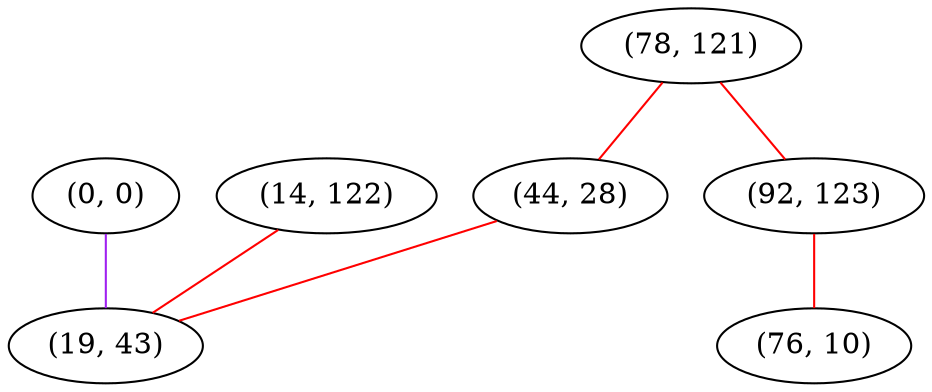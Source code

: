 graph "" {
"(0, 0)";
"(78, 121)";
"(14, 122)";
"(92, 123)";
"(76, 10)";
"(44, 28)";
"(19, 43)";
"(0, 0)" -- "(19, 43)"  [color=purple, key=0, weight=4];
"(78, 121)" -- "(44, 28)"  [color=red, key=0, weight=1];
"(78, 121)" -- "(92, 123)"  [color=red, key=0, weight=1];
"(14, 122)" -- "(19, 43)"  [color=red, key=0, weight=1];
"(92, 123)" -- "(76, 10)"  [color=red, key=0, weight=1];
"(44, 28)" -- "(19, 43)"  [color=red, key=0, weight=1];
}
